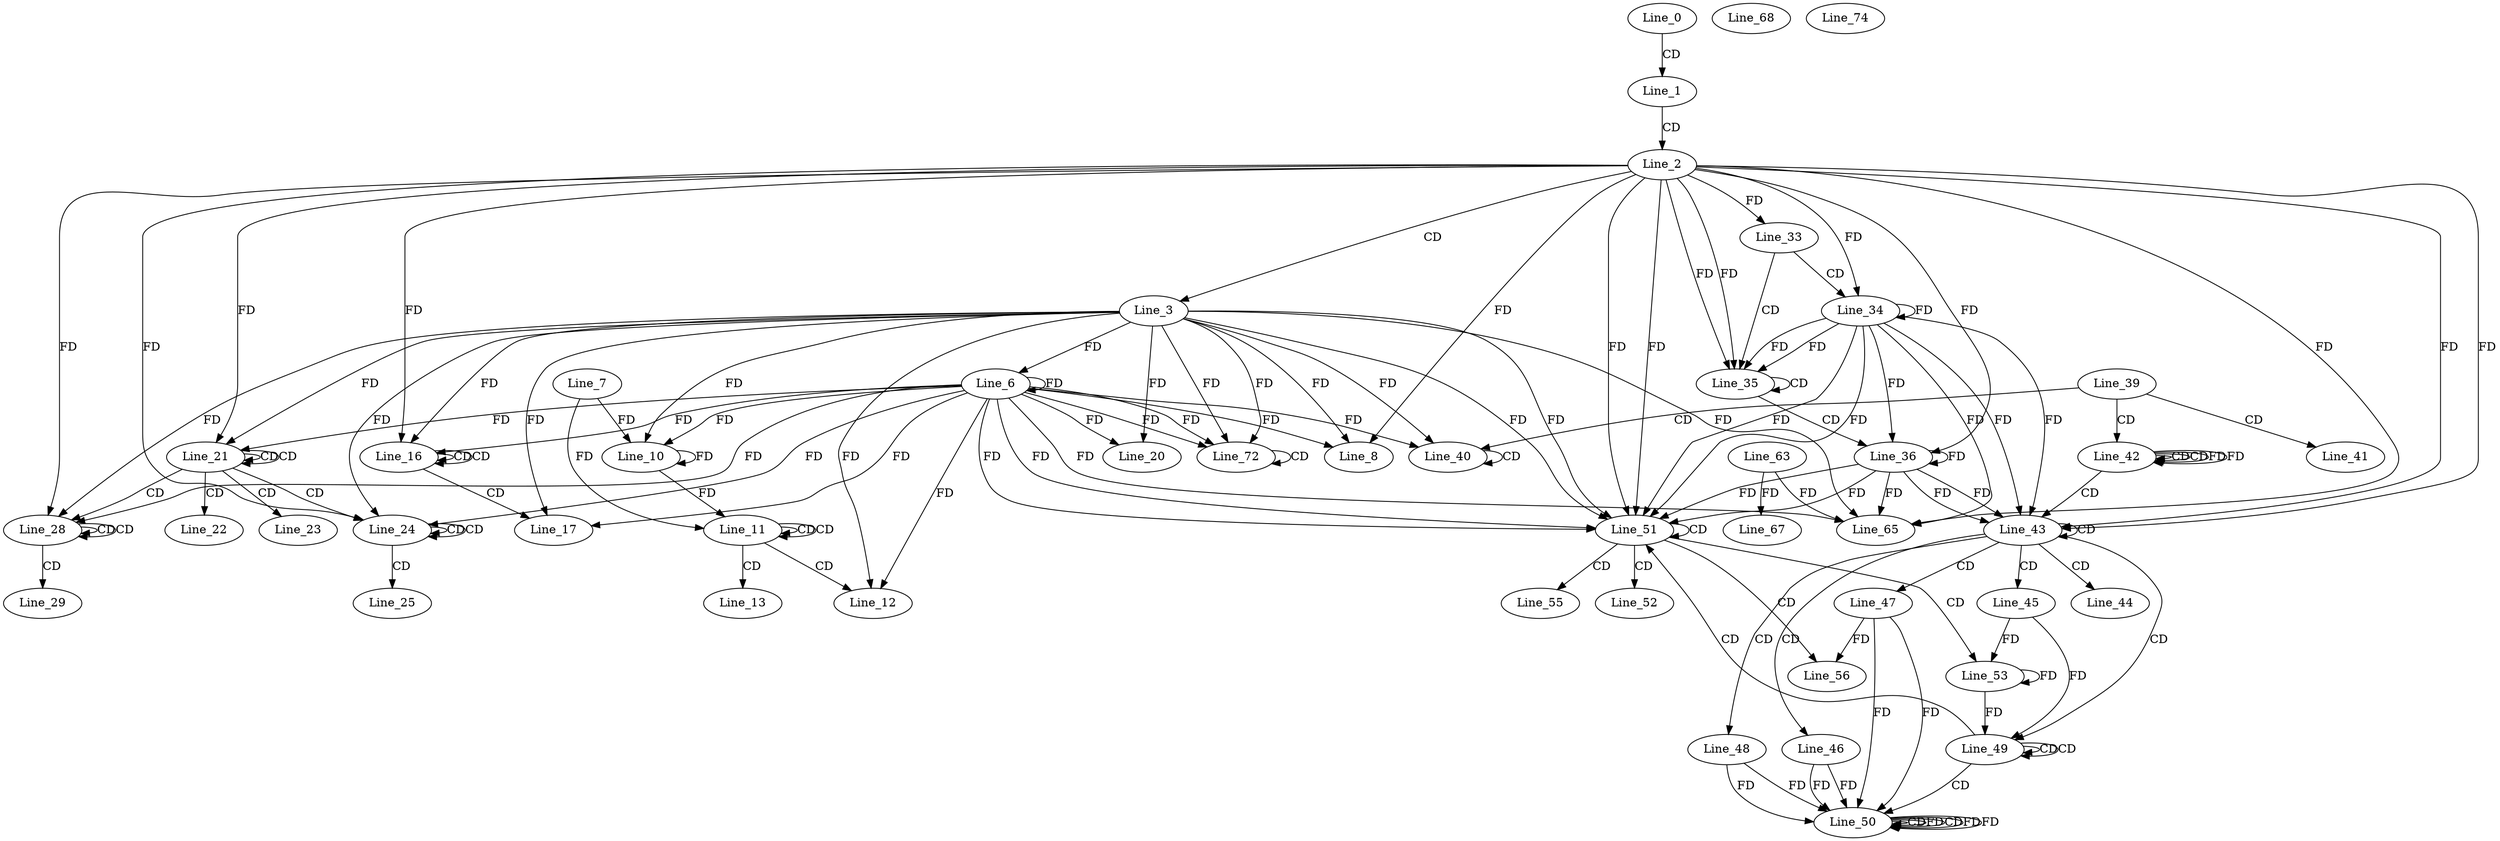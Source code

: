 digraph G {
  Line_0;
  Line_1;
  Line_2;
  Line_3;
  Line_6;
  Line_8;
  Line_7;
  Line_10;
  Line_10;
  Line_11;
  Line_11;
  Line_11;
  Line_12;
  Line_13;
  Line_16;
  Line_16;
  Line_16;
  Line_17;
  Line_20;
  Line_21;
  Line_21;
  Line_21;
  Line_22;
  Line_23;
  Line_24;
  Line_24;
  Line_24;
  Line_25;
  Line_28;
  Line_28;
  Line_28;
  Line_29;
  Line_33;
  Line_34;
  Line_34;
  Line_35;
  Line_35;
  Line_36;
  Line_36;
  Line_39;
  Line_40;
  Line_40;
  Line_41;
  Line_42;
  Line_42;
  Line_42;
  Line_43;
  Line_43;
  Line_44;
  Line_45;
  Line_46;
  Line_47;
  Line_48;
  Line_49;
  Line_49;
  Line_50;
  Line_50;
  Line_50;
  Line_51;
  Line_51;
  Line_52;
  Line_53;
  Line_55;
  Line_56;
  Line_65;
  Line_63;
  Line_67;
  Line_68;
  Line_72;
  Line_72;
  Line_74;
  Line_0 -> Line_1 [ label="CD" ];
  Line_1 -> Line_2 [ label="CD" ];
  Line_2 -> Line_3 [ label="CD" ];
  Line_3 -> Line_6 [ label="FD" ];
  Line_6 -> Line_6 [ label="FD" ];
  Line_3 -> Line_8 [ label="FD" ];
  Line_6 -> Line_8 [ label="FD" ];
  Line_2 -> Line_8 [ label="FD" ];
  Line_7 -> Line_10 [ label="FD" ];
  Line_10 -> Line_10 [ label="FD" ];
  Line_3 -> Line_10 [ label="FD" ];
  Line_6 -> Line_10 [ label="FD" ];
  Line_11 -> Line_11 [ label="CD" ];
  Line_11 -> Line_11 [ label="CD" ];
  Line_7 -> Line_11 [ label="FD" ];
  Line_10 -> Line_11 [ label="FD" ];
  Line_11 -> Line_12 [ label="CD" ];
  Line_3 -> Line_12 [ label="FD" ];
  Line_6 -> Line_12 [ label="FD" ];
  Line_11 -> Line_13 [ label="CD" ];
  Line_16 -> Line_16 [ label="CD" ];
  Line_16 -> Line_16 [ label="CD" ];
  Line_3 -> Line_16 [ label="FD" ];
  Line_6 -> Line_16 [ label="FD" ];
  Line_2 -> Line_16 [ label="FD" ];
  Line_16 -> Line_17 [ label="CD" ];
  Line_3 -> Line_17 [ label="FD" ];
  Line_6 -> Line_17 [ label="FD" ];
  Line_3 -> Line_20 [ label="FD" ];
  Line_6 -> Line_20 [ label="FD" ];
  Line_21 -> Line_21 [ label="CD" ];
  Line_21 -> Line_21 [ label="CD" ];
  Line_3 -> Line_21 [ label="FD" ];
  Line_6 -> Line_21 [ label="FD" ];
  Line_2 -> Line_21 [ label="FD" ];
  Line_21 -> Line_22 [ label="CD" ];
  Line_21 -> Line_23 [ label="CD" ];
  Line_21 -> Line_24 [ label="CD" ];
  Line_24 -> Line_24 [ label="CD" ];
  Line_24 -> Line_24 [ label="CD" ];
  Line_3 -> Line_24 [ label="FD" ];
  Line_6 -> Line_24 [ label="FD" ];
  Line_2 -> Line_24 [ label="FD" ];
  Line_24 -> Line_25 [ label="CD" ];
  Line_21 -> Line_28 [ label="CD" ];
  Line_28 -> Line_28 [ label="CD" ];
  Line_28 -> Line_28 [ label="CD" ];
  Line_3 -> Line_28 [ label="FD" ];
  Line_6 -> Line_28 [ label="FD" ];
  Line_2 -> Line_28 [ label="FD" ];
  Line_28 -> Line_29 [ label="CD" ];
  Line_2 -> Line_33 [ label="FD" ];
  Line_33 -> Line_34 [ label="CD" ];
  Line_2 -> Line_34 [ label="FD" ];
  Line_34 -> Line_34 [ label="FD" ];
  Line_33 -> Line_35 [ label="CD" ];
  Line_2 -> Line_35 [ label="FD" ];
  Line_34 -> Line_35 [ label="FD" ];
  Line_35 -> Line_35 [ label="CD" ];
  Line_2 -> Line_35 [ label="FD" ];
  Line_34 -> Line_35 [ label="FD" ];
  Line_35 -> Line_36 [ label="CD" ];
  Line_2 -> Line_36 [ label="FD" ];
  Line_34 -> Line_36 [ label="FD" ];
  Line_36 -> Line_36 [ label="FD" ];
  Line_39 -> Line_40 [ label="CD" ];
  Line_40 -> Line_40 [ label="CD" ];
  Line_3 -> Line_40 [ label="FD" ];
  Line_6 -> Line_40 [ label="FD" ];
  Line_39 -> Line_41 [ label="CD" ];
  Line_39 -> Line_42 [ label="CD" ];
  Line_42 -> Line_42 [ label="CD" ];
  Line_42 -> Line_42 [ label="CD" ];
  Line_42 -> Line_42 [ label="FD" ];
  Line_42 -> Line_43 [ label="CD" ];
  Line_2 -> Line_43 [ label="FD" ];
  Line_34 -> Line_43 [ label="FD" ];
  Line_36 -> Line_43 [ label="FD" ];
  Line_43 -> Line_43 [ label="CD" ];
  Line_2 -> Line_43 [ label="FD" ];
  Line_34 -> Line_43 [ label="FD" ];
  Line_36 -> Line_43 [ label="FD" ];
  Line_43 -> Line_44 [ label="CD" ];
  Line_43 -> Line_45 [ label="CD" ];
  Line_43 -> Line_46 [ label="CD" ];
  Line_43 -> Line_47 [ label="CD" ];
  Line_43 -> Line_48 [ label="CD" ];
  Line_43 -> Line_49 [ label="CD" ];
  Line_49 -> Line_49 [ label="CD" ];
  Line_49 -> Line_49 [ label="CD" ];
  Line_45 -> Line_49 [ label="FD" ];
  Line_49 -> Line_50 [ label="CD" ];
  Line_47 -> Line_50 [ label="FD" ];
  Line_50 -> Line_50 [ label="CD" ];
  Line_50 -> Line_50 [ label="FD" ];
  Line_48 -> Line_50 [ label="FD" ];
  Line_46 -> Line_50 [ label="FD" ];
  Line_50 -> Line_50 [ label="CD" ];
  Line_50 -> Line_50 [ label="FD" ];
  Line_50 -> Line_50 [ label="FD" ];
  Line_48 -> Line_50 [ label="FD" ];
  Line_46 -> Line_50 [ label="FD" ];
  Line_47 -> Line_50 [ label="FD" ];
  Line_49 -> Line_51 [ label="CD" ];
  Line_3 -> Line_51 [ label="FD" ];
  Line_6 -> Line_51 [ label="FD" ];
  Line_2 -> Line_51 [ label="FD" ];
  Line_34 -> Line_51 [ label="FD" ];
  Line_36 -> Line_51 [ label="FD" ];
  Line_51 -> Line_51 [ label="CD" ];
  Line_3 -> Line_51 [ label="FD" ];
  Line_6 -> Line_51 [ label="FD" ];
  Line_2 -> Line_51 [ label="FD" ];
  Line_34 -> Line_51 [ label="FD" ];
  Line_36 -> Line_51 [ label="FD" ];
  Line_51 -> Line_52 [ label="CD" ];
  Line_51 -> Line_53 [ label="CD" ];
  Line_53 -> Line_53 [ label="FD" ];
  Line_45 -> Line_53 [ label="FD" ];
  Line_51 -> Line_55 [ label="CD" ];
  Line_51 -> Line_56 [ label="CD" ];
  Line_47 -> Line_56 [ label="FD" ];
  Line_3 -> Line_65 [ label="FD" ];
  Line_6 -> Line_65 [ label="FD" ];
  Line_2 -> Line_65 [ label="FD" ];
  Line_34 -> Line_65 [ label="FD" ];
  Line_36 -> Line_65 [ label="FD" ];
  Line_63 -> Line_65 [ label="FD" ];
  Line_63 -> Line_67 [ label="FD" ];
  Line_3 -> Line_72 [ label="FD" ];
  Line_6 -> Line_72 [ label="FD" ];
  Line_72 -> Line_72 [ label="CD" ];
  Line_3 -> Line_72 [ label="FD" ];
  Line_6 -> Line_72 [ label="FD" ];
  Line_42 -> Line_42 [ label="FD" ];
  Line_53 -> Line_49 [ label="FD" ];
}
